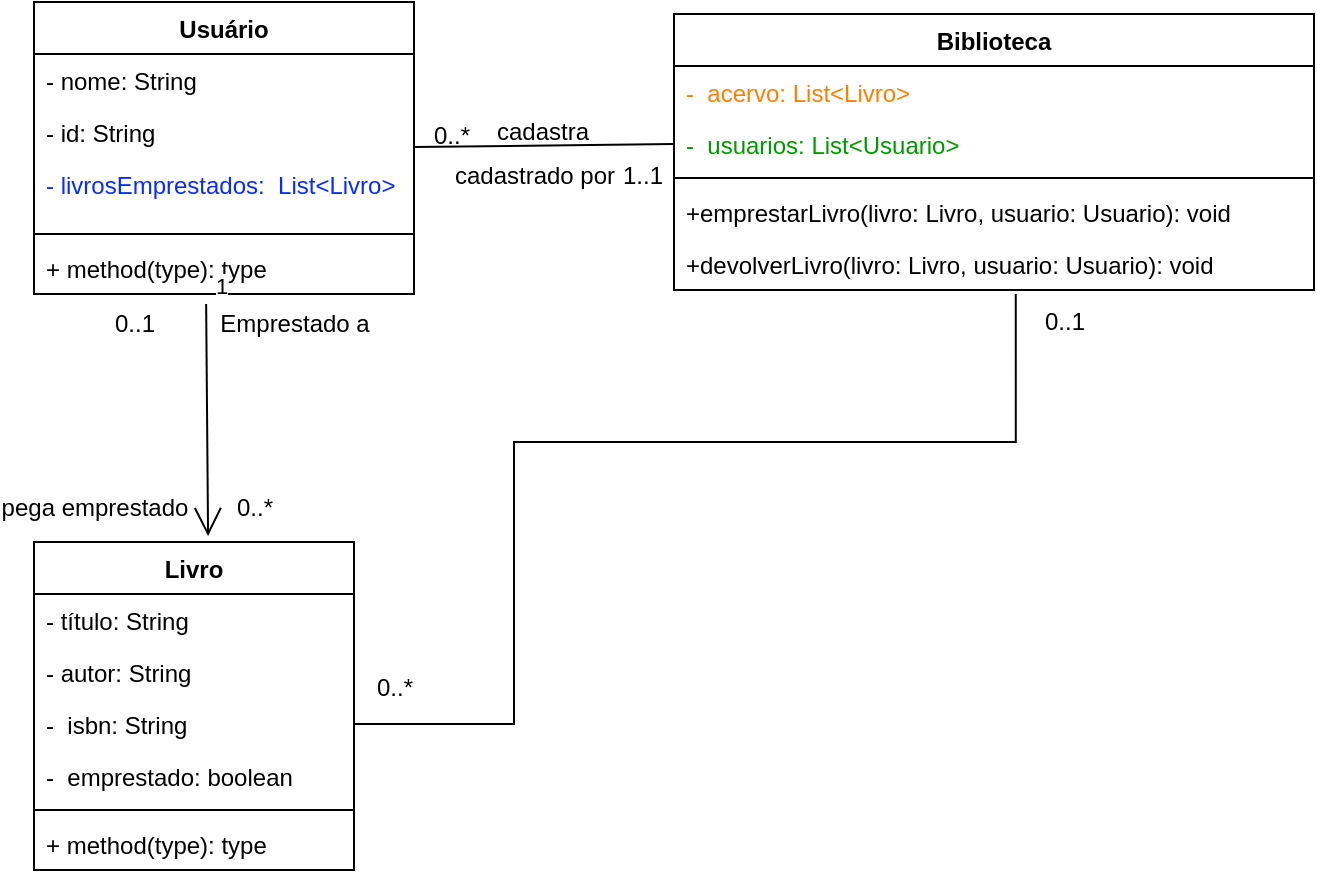 <mxfile version="24.8.4">
  <diagram name="Página-1" id="n8Flo0ikg66bdeNkV_LK">
    <mxGraphModel dx="880" dy="468" grid="1" gridSize="10" guides="1" tooltips="1" connect="1" arrows="1" fold="1" page="1" pageScale="1" pageWidth="827" pageHeight="1169" math="0" shadow="0">
      <root>
        <mxCell id="0" />
        <mxCell id="1" parent="0" />
        <mxCell id="sDfjMZh91iT9VGCm_p-g-1" value="&lt;font style=&quot;vertical-align: inherit;&quot;&gt;&lt;font style=&quot;vertical-align: inherit;&quot;&gt;&lt;font style=&quot;vertical-align: inherit;&quot;&gt;&lt;font style=&quot;vertical-align: inherit;&quot;&gt;Usuário&lt;/font&gt;&lt;/font&gt;&lt;/font&gt;&lt;/font&gt;" style="swimlane;fontStyle=1;align=center;verticalAlign=top;childLayout=stackLayout;horizontal=1;startSize=26;horizontalStack=0;resizeParent=1;resizeParentMax=0;resizeLast=0;collapsible=1;marginBottom=0;whiteSpace=wrap;html=1;" parent="1" vertex="1">
          <mxGeometry x="160" y="40" width="190" height="146" as="geometry" />
        </mxCell>
        <mxCell id="sDfjMZh91iT9VGCm_p-g-2" value="&lt;font style=&quot;vertical-align: inherit;&quot;&gt;&lt;font style=&quot;vertical-align: inherit;&quot;&gt;&lt;font style=&quot;vertical-align: inherit;&quot;&gt;&lt;font style=&quot;vertical-align: inherit;&quot;&gt;- nome: String&lt;/font&gt;&lt;/font&gt;&lt;/font&gt;&lt;/font&gt;" style="text;strokeColor=none;fillColor=none;align=left;verticalAlign=top;spacingLeft=4;spacingRight=4;overflow=hidden;rotatable=0;points=[[0,0.5],[1,0.5]];portConstraint=eastwest;whiteSpace=wrap;html=1;" parent="sDfjMZh91iT9VGCm_p-g-1" vertex="1">
          <mxGeometry y="26" width="190" height="26" as="geometry" />
        </mxCell>
        <mxCell id="sDfjMZh91iT9VGCm_p-g-4" value="&lt;font style=&quot;vertical-align: inherit;&quot;&gt;&lt;font style=&quot;vertical-align: inherit;&quot;&gt;&lt;font style=&quot;vertical-align: inherit;&quot;&gt;&lt;font style=&quot;vertical-align: inherit;&quot;&gt;&lt;font style=&quot;vertical-align: inherit;&quot;&gt;&lt;font style=&quot;vertical-align: inherit;&quot;&gt;- id: String&lt;/font&gt;&lt;/font&gt;&lt;/font&gt;&lt;/font&gt;&lt;/font&gt;&lt;/font&gt;" style="text;strokeColor=none;fillColor=none;align=left;verticalAlign=top;spacingLeft=4;spacingRight=4;overflow=hidden;rotatable=0;points=[[0,0.5],[1,0.5]];portConstraint=eastwest;whiteSpace=wrap;html=1;" parent="sDfjMZh91iT9VGCm_p-g-1" vertex="1">
          <mxGeometry y="52" width="190" height="26" as="geometry" />
        </mxCell>
        <mxCell id="sDfjMZh91iT9VGCm_p-g-5" value="&lt;font style=&quot;vertical-align: inherit;&quot;&gt;&lt;font style=&quot;vertical-align: inherit;&quot;&gt;- livrosEmprestados:&amp;nbsp; List&amp;lt;Livro&amp;gt;&lt;/font&gt;&lt;/font&gt;" style="text;align=left;verticalAlign=top;spacingLeft=4;spacingRight=4;overflow=hidden;rotatable=0;points=[[0,0.5],[1,0.5]];portConstraint=eastwest;whiteSpace=wrap;html=1;fontColor=#0A2BFF;" parent="sDfjMZh91iT9VGCm_p-g-1" vertex="1">
          <mxGeometry y="78" width="190" height="34" as="geometry" />
        </mxCell>
        <mxCell id="sDfjMZh91iT9VGCm_p-g-3" value="" style="line;strokeWidth=1;fillColor=none;align=left;verticalAlign=middle;spacingTop=-1;spacingLeft=3;spacingRight=3;rotatable=0;labelPosition=right;points=[];portConstraint=eastwest;strokeColor=inherit;" parent="sDfjMZh91iT9VGCm_p-g-1" vertex="1">
          <mxGeometry y="112" width="190" height="8" as="geometry" />
        </mxCell>
        <mxCell id="sDfjMZh91iT9VGCm_p-g-6" value="&lt;font style=&quot;vertical-align: inherit;&quot;&gt;&lt;font style=&quot;vertical-align: inherit;&quot;&gt;+ method(type): type&lt;/font&gt;&lt;/font&gt;" style="text;strokeColor=none;fillColor=none;align=left;verticalAlign=top;spacingLeft=4;spacingRight=4;overflow=hidden;rotatable=0;points=[[0,0.5],[1,0.5]];portConstraint=eastwest;whiteSpace=wrap;html=1;" parent="sDfjMZh91iT9VGCm_p-g-1" vertex="1">
          <mxGeometry y="120" width="190" height="26" as="geometry" />
        </mxCell>
        <mxCell id="sDfjMZh91iT9VGCm_p-g-7" value="&lt;font style=&quot;vertical-align: inherit;&quot;&gt;&lt;font style=&quot;vertical-align: inherit;&quot;&gt;Biblioteca&lt;/font&gt;&lt;/font&gt;" style="swimlane;fontStyle=1;align=center;verticalAlign=top;childLayout=stackLayout;horizontal=1;startSize=26;horizontalStack=0;resizeParent=1;resizeParentMax=0;resizeLast=0;collapsible=1;marginBottom=0;whiteSpace=wrap;html=1;" parent="1" vertex="1">
          <mxGeometry x="480" y="46" width="320" height="138" as="geometry" />
        </mxCell>
        <mxCell id="sDfjMZh91iT9VGCm_p-g-8" value="&lt;font style=&quot;vertical-align: inherit;&quot;&gt;&lt;font style=&quot;vertical-align: inherit;&quot;&gt;-&amp;nbsp; acervo: List&amp;lt;Livro&amp;gt;&lt;/font&gt;&lt;/font&gt;" style="text;strokeColor=none;fillColor=none;align=left;verticalAlign=top;spacingLeft=4;spacingRight=4;overflow=hidden;rotatable=0;points=[[0,0.5],[1,0.5]];portConstraint=eastwest;whiteSpace=wrap;html=1;fontColor=#FF8000;" parent="sDfjMZh91iT9VGCm_p-g-7" vertex="1">
          <mxGeometry y="26" width="320" height="26" as="geometry" />
        </mxCell>
        <mxCell id="sDfjMZh91iT9VGCm_p-g-11" value="&lt;font style=&quot;vertical-align: inherit;&quot;&gt;&lt;font style=&quot;vertical-align: inherit;&quot;&gt;-&amp;nbsp; usuarios: List&amp;lt;Usuario&amp;gt;&lt;/font&gt;&lt;/font&gt;" style="text;strokeColor=none;fillColor=none;align=left;verticalAlign=top;spacingLeft=4;spacingRight=4;overflow=hidden;rotatable=0;points=[[0,0.5],[1,0.5]];portConstraint=eastwest;whiteSpace=wrap;html=1;fontColor=#009900;" parent="sDfjMZh91iT9VGCm_p-g-7" vertex="1">
          <mxGeometry y="52" width="320" height="26" as="geometry" />
        </mxCell>
        <mxCell id="sDfjMZh91iT9VGCm_p-g-9" value="" style="line;strokeWidth=1;fillColor=none;align=left;verticalAlign=middle;spacingTop=-1;spacingLeft=3;spacingRight=3;rotatable=0;labelPosition=right;points=[];portConstraint=eastwest;strokeColor=inherit;" parent="sDfjMZh91iT9VGCm_p-g-7" vertex="1">
          <mxGeometry y="78" width="320" height="8" as="geometry" />
        </mxCell>
        <mxCell id="sDfjMZh91iT9VGCm_p-g-10" value="&lt;font style=&quot;vertical-align: inherit;&quot;&gt;&lt;font style=&quot;vertical-align: inherit;&quot;&gt;+emprestarLivro(livro: Livro, usuario: Usuario): void&lt;/font&gt;&lt;/font&gt;" style="text;strokeColor=none;fillColor=none;align=left;verticalAlign=top;spacingLeft=4;spacingRight=4;overflow=hidden;rotatable=0;points=[[0,0.5],[1,0.5]];portConstraint=eastwest;whiteSpace=wrap;html=1;" parent="sDfjMZh91iT9VGCm_p-g-7" vertex="1">
          <mxGeometry y="86" width="320" height="26" as="geometry" />
        </mxCell>
        <mxCell id="sDfjMZh91iT9VGCm_p-g-12" value="&lt;font style=&quot;vertical-align: inherit;&quot;&gt;&lt;font style=&quot;vertical-align: inherit;&quot;&gt;+devolverLivro(livro: Livro, usuario: Usuario): void&lt;/font&gt;&lt;/font&gt;" style="text;strokeColor=none;fillColor=none;align=left;verticalAlign=top;spacingLeft=4;spacingRight=4;overflow=hidden;rotatable=0;points=[[0,0.5],[1,0.5]];portConstraint=eastwest;whiteSpace=wrap;html=1;" parent="sDfjMZh91iT9VGCm_p-g-7" vertex="1">
          <mxGeometry y="112" width="320" height="26" as="geometry" />
        </mxCell>
        <mxCell id="sDfjMZh91iT9VGCm_p-g-17" value="&lt;font style=&quot;vertical-align: inherit;&quot;&gt;&lt;font style=&quot;vertical-align: inherit;&quot;&gt;Livro&lt;/font&gt;&lt;/font&gt;" style="swimlane;fontStyle=1;align=center;verticalAlign=top;childLayout=stackLayout;horizontal=1;startSize=26;horizontalStack=0;resizeParent=1;resizeParentMax=0;resizeLast=0;collapsible=1;marginBottom=0;whiteSpace=wrap;html=1;" parent="1" vertex="1">
          <mxGeometry x="160" y="310" width="160" height="164" as="geometry" />
        </mxCell>
        <mxCell id="sDfjMZh91iT9VGCm_p-g-14" value="&lt;font style=&quot;vertical-align: inherit;&quot;&gt;&lt;font style=&quot;vertical-align: inherit;&quot;&gt;&lt;font style=&quot;vertical-align: inherit;&quot;&gt;&lt;font style=&quot;vertical-align: inherit;&quot;&gt;- título: String&lt;/font&gt;&lt;/font&gt;&lt;/font&gt;&lt;/font&gt;" style="text;strokeColor=none;fillColor=none;align=left;verticalAlign=top;spacingLeft=4;spacingRight=4;overflow=hidden;rotatable=0;points=[[0,0.5],[1,0.5]];portConstraint=eastwest;whiteSpace=wrap;html=1;" parent="sDfjMZh91iT9VGCm_p-g-17" vertex="1">
          <mxGeometry y="26" width="160" height="26" as="geometry" />
        </mxCell>
        <mxCell id="sDfjMZh91iT9VGCm_p-g-18" value="&lt;font style=&quot;vertical-align: inherit;&quot;&gt;&lt;font style=&quot;vertical-align: inherit;&quot;&gt;- autor: String&lt;/font&gt;&lt;/font&gt;" style="text;strokeColor=none;fillColor=none;align=left;verticalAlign=top;spacingLeft=4;spacingRight=4;overflow=hidden;rotatable=0;points=[[0,0.5],[1,0.5]];portConstraint=eastwest;whiteSpace=wrap;html=1;" parent="sDfjMZh91iT9VGCm_p-g-17" vertex="1">
          <mxGeometry y="52" width="160" height="26" as="geometry" />
        </mxCell>
        <mxCell id="sDfjMZh91iT9VGCm_p-g-21" value="&lt;font style=&quot;vertical-align: inherit;&quot;&gt;&lt;font style=&quot;vertical-align: inherit;&quot;&gt;-&amp;nbsp; isbn: String&lt;/font&gt;&lt;/font&gt;" style="text;strokeColor=none;fillColor=none;align=left;verticalAlign=top;spacingLeft=4;spacingRight=4;overflow=hidden;rotatable=0;points=[[0,0.5],[1,0.5]];portConstraint=eastwest;whiteSpace=wrap;html=1;" parent="sDfjMZh91iT9VGCm_p-g-17" vertex="1">
          <mxGeometry y="78" width="160" height="26" as="geometry" />
        </mxCell>
        <mxCell id="sDfjMZh91iT9VGCm_p-g-22" value="&lt;font style=&quot;vertical-align: inherit;&quot;&gt;&lt;font style=&quot;vertical-align: inherit;&quot;&gt;-&amp;nbsp; emprestado: boolean&lt;/font&gt;&lt;/font&gt;" style="text;strokeColor=none;fillColor=none;align=left;verticalAlign=top;spacingLeft=4;spacingRight=4;overflow=hidden;rotatable=0;points=[[0,0.5],[1,0.5]];portConstraint=eastwest;whiteSpace=wrap;html=1;" parent="sDfjMZh91iT9VGCm_p-g-17" vertex="1">
          <mxGeometry y="104" width="160" height="26" as="geometry" />
        </mxCell>
        <mxCell id="sDfjMZh91iT9VGCm_p-g-19" value="" style="line;strokeWidth=1;fillColor=none;align=left;verticalAlign=middle;spacingTop=-1;spacingLeft=3;spacingRight=3;rotatable=0;labelPosition=right;points=[];portConstraint=eastwest;strokeColor=inherit;" parent="sDfjMZh91iT9VGCm_p-g-17" vertex="1">
          <mxGeometry y="130" width="160" height="8" as="geometry" />
        </mxCell>
        <mxCell id="sDfjMZh91iT9VGCm_p-g-20" value="+ method(type): type" style="text;strokeColor=none;fillColor=none;align=left;verticalAlign=top;spacingLeft=4;spacingRight=4;overflow=hidden;rotatable=0;points=[[0,0.5],[1,0.5]];portConstraint=eastwest;whiteSpace=wrap;html=1;" parent="sDfjMZh91iT9VGCm_p-g-17" vertex="1">
          <mxGeometry y="138" width="160" height="26" as="geometry" />
        </mxCell>
        <mxCell id="m7GlKx9jyQnoKZyV6dFt-2" value="1" style="endArrow=open;html=1;endSize=12;startArrow=none;startSize=14;startFill=0;align=left;verticalAlign=bottom;rounded=0;exitX=0.453;exitY=1.192;exitDx=0;exitDy=0;exitPerimeter=0;entryX=0.544;entryY=-0.018;entryDx=0;entryDy=0;entryPerimeter=0;endFill=0;strokeWidth=1;" edge="1" parent="1" source="sDfjMZh91iT9VGCm_p-g-6" target="sDfjMZh91iT9VGCm_p-g-17">
          <mxGeometry x="-1" y="3" relative="1" as="geometry">
            <mxPoint x="330" y="280" as="sourcePoint" />
            <mxPoint x="490" y="280" as="targetPoint" />
          </mxGeometry>
        </mxCell>
        <mxCell id="m7GlKx9jyQnoKZyV6dFt-3" value="Emprestado a" style="text;html=1;align=center;verticalAlign=middle;resizable=0;points=[];autosize=1;strokeColor=none;fillColor=none;" vertex="1" parent="1">
          <mxGeometry x="240" y="186" width="100" height="30" as="geometry" />
        </mxCell>
        <mxCell id="m7GlKx9jyQnoKZyV6dFt-5" value="&lt;span style=&quot;font-weight: normal;&quot;&gt;pega emprestado&lt;/span&gt;" style="text;align=center;fontStyle=1;verticalAlign=middle;spacingLeft=3;spacingRight=3;strokeColor=none;rotatable=0;points=[[0,0.5],[1,0.5]];portConstraint=eastwest;html=1;" vertex="1" parent="1">
          <mxGeometry x="150" y="280" width="80" height="26" as="geometry" />
        </mxCell>
        <mxCell id="m7GlKx9jyQnoKZyV6dFt-6" value="0..*" style="text;html=1;align=center;verticalAlign=middle;resizable=0;points=[];autosize=1;strokeColor=none;fillColor=none;" vertex="1" parent="1">
          <mxGeometry x="250" y="278" width="40" height="30" as="geometry" />
        </mxCell>
        <mxCell id="m7GlKx9jyQnoKZyV6dFt-7" value="0..1" style="text;html=1;align=center;verticalAlign=middle;resizable=0;points=[];autosize=1;strokeColor=none;fillColor=none;" vertex="1" parent="1">
          <mxGeometry x="190" y="186" width="40" height="30" as="geometry" />
        </mxCell>
        <mxCell id="m7GlKx9jyQnoKZyV6dFt-12" value="" style="endArrow=none;startArrow=none;endFill=0;startFill=0;html=1;rounded=0;exitX=0.995;exitY=0.808;exitDx=0;exitDy=0;exitPerimeter=0;entryX=0;entryY=0.5;entryDx=0;entryDy=0;" edge="1" parent="1" target="sDfjMZh91iT9VGCm_p-g-11">
          <mxGeometry width="160" relative="1" as="geometry">
            <mxPoint x="350.0" y="112.508" as="sourcePoint" />
            <mxPoint x="470.95" y="112.5" as="targetPoint" />
          </mxGeometry>
        </mxCell>
        <mxCell id="m7GlKx9jyQnoKZyV6dFt-15" style="rounded=0;orthogonalLoop=1;jettySize=auto;html=1;exitX=0.534;exitY=1.077;exitDx=0;exitDy=0;entryX=1;entryY=0.5;entryDx=0;entryDy=0;exitPerimeter=0;edgeStyle=orthogonalEdgeStyle;elbow=vertical;endArrow=none;endFill=0;" edge="1" parent="1" source="sDfjMZh91iT9VGCm_p-g-12" target="sDfjMZh91iT9VGCm_p-g-21">
          <mxGeometry relative="1" as="geometry">
            <mxPoint x="420" y="270" as="targetPoint" />
            <Array as="points">
              <mxPoint x="651" y="260" />
              <mxPoint x="400" y="260" />
              <mxPoint x="400" y="401" />
            </Array>
          </mxGeometry>
        </mxCell>
        <mxCell id="m7GlKx9jyQnoKZyV6dFt-13" value="0..*" style="text;html=1;align=center;verticalAlign=middle;whiteSpace=wrap;rounded=0;" vertex="1" parent="1">
          <mxGeometry x="339" y="92" width="60" height="30" as="geometry" />
        </mxCell>
        <mxCell id="m7GlKx9jyQnoKZyV6dFt-16" value="0..*" style="text;html=1;align=center;verticalAlign=middle;resizable=0;points=[];autosize=1;strokeColor=none;fillColor=none;" vertex="1" parent="1">
          <mxGeometry x="320" y="368" width="40" height="30" as="geometry" />
        </mxCell>
        <mxCell id="m7GlKx9jyQnoKZyV6dFt-17" value="0..1" style="text;html=1;align=center;verticalAlign=middle;resizable=0;points=[];autosize=1;strokeColor=none;fillColor=none;" vertex="1" parent="1">
          <mxGeometry x="655" y="185" width="40" height="30" as="geometry" />
        </mxCell>
        <mxCell id="m7GlKx9jyQnoKZyV6dFt-18" value="cadastra" style="text;html=1;align=center;verticalAlign=middle;resizable=0;points=[];autosize=1;strokeColor=none;fillColor=none;" vertex="1" parent="1">
          <mxGeometry x="379" y="90" width="70" height="30" as="geometry" />
        </mxCell>
        <mxCell id="m7GlKx9jyQnoKZyV6dFt-19" value="1..1" style="text;html=1;align=center;verticalAlign=middle;resizable=0;points=[];autosize=1;strokeColor=none;fillColor=none;" vertex="1" parent="1">
          <mxGeometry x="444" y="112" width="40" height="30" as="geometry" />
        </mxCell>
        <mxCell id="m7GlKx9jyQnoKZyV6dFt-20" value="cadastrado por" style="text;html=1;align=center;verticalAlign=middle;resizable=0;points=[];autosize=1;strokeColor=none;fillColor=none;" vertex="1" parent="1">
          <mxGeometry x="360" y="112" width="100" height="30" as="geometry" />
        </mxCell>
      </root>
    </mxGraphModel>
  </diagram>
</mxfile>
